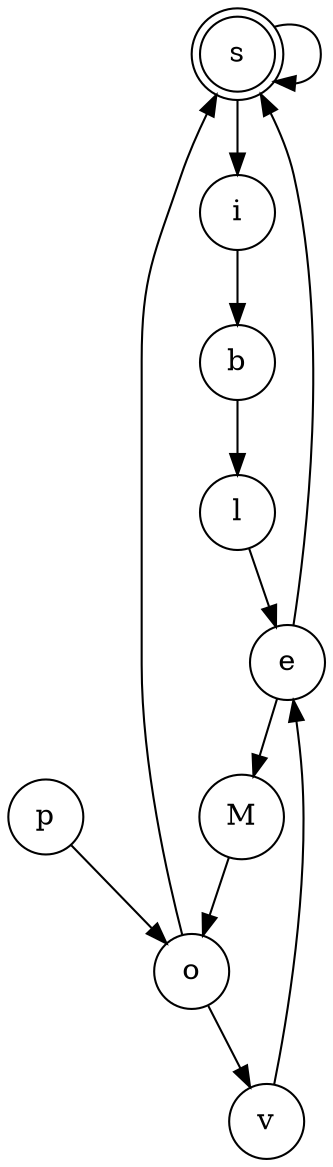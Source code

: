 digraph {   
    node [shape = doublecircle, color = black] s ;
    node [shape = circle];
    node [color= black];
    p -> o -> s -> s -> i -> b -> l -> e -> M -> o -> v -> e -> s;	
}